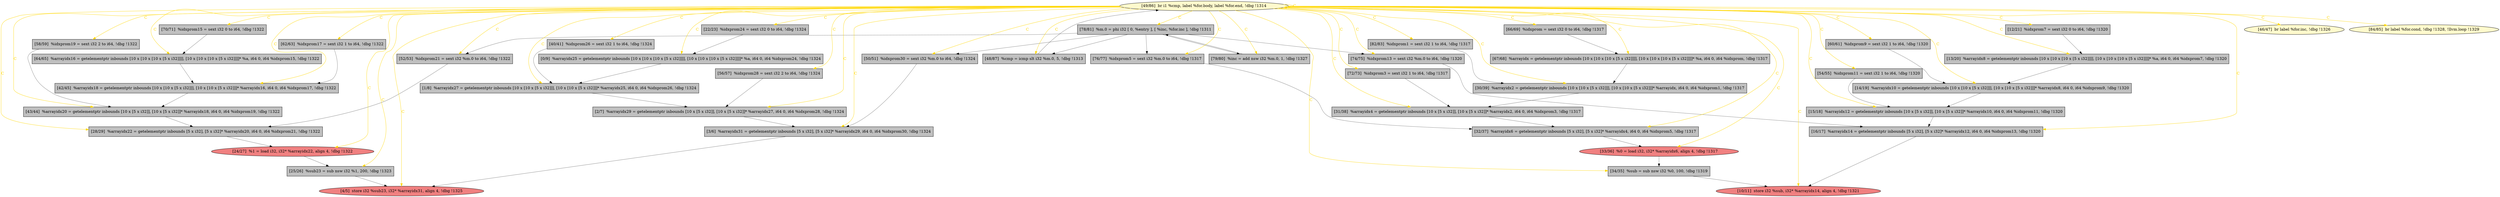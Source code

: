 
digraph G {


node334 [fillcolor=grey,label="[58/59]  %idxprom19 = sext i32 2 to i64, !dbg !1322",shape=rectangle,style=filled ]
node331 [fillcolor=grey,label="[62/63]  %idxprom17 = sext i32 1 to i64, !dbg !1322",shape=rectangle,style=filled ]
node330 [fillcolor=grey,label="[64/65]  %arrayidx16 = getelementptr inbounds [10 x [10 x [10 x [5 x i32]]]], [10 x [10 x [10 x [5 x i32]]]]* %a, i64 0, i64 %idxprom15, !dbg !1322",shape=rectangle,style=filled ]
node329 [fillcolor=grey,label="[66/69]  %idxprom = sext i32 0 to i64, !dbg !1317",shape=rectangle,style=filled ]
node306 [fillcolor=grey,label="[54/55]  %idxprom11 = sext i32 1 to i64, !dbg !1320",shape=rectangle,style=filled ]
node301 [fillcolor=grey,label="[13/20]  %arrayidx8 = getelementptr inbounds [10 x [10 x [10 x [5 x i32]]]], [10 x [10 x [10 x [5 x i32]]]]* %a, i64 0, i64 %idxprom7, !dbg !1320",shape=rectangle,style=filled ]
node323 [fillcolor=grey,label="[72/73]  %idxprom3 = sext i32 1 to i64, !dbg !1317",shape=rectangle,style=filled ]
node305 [fillcolor=grey,label="[52/53]  %idxprom21 = sext i32 %m.0 to i64, !dbg !1322",shape=rectangle,style=filled ]
node300 [fillcolor=grey,label="[42/45]  %arrayidx18 = getelementptr inbounds [10 x [10 x [5 x i32]]], [10 x [10 x [5 x i32]]]* %arrayidx16, i64 0, i64 %idxprom17, !dbg !1322",shape=rectangle,style=filled ]
node304 [fillcolor=grey,label="[31/38]  %arrayidx4 = getelementptr inbounds [10 x [5 x i32]], [10 x [5 x i32]]* %arrayidx2, i64 0, i64 %idxprom3, !dbg !1317",shape=rectangle,style=filled ]
node328 [fillcolor=grey,label="[14/19]  %arrayidx10 = getelementptr inbounds [10 x [10 x [5 x i32]]], [10 x [10 x [5 x i32]]]* %arrayidx8, i64 0, i64 %idxprom9, !dbg !1320",shape=rectangle,style=filled ]
node307 [fillcolor=grey,label="[32/37]  %arrayidx6 = getelementptr inbounds [5 x i32], [5 x i32]* %arrayidx4, i64 0, i64 %idxprom5, !dbg !1317",shape=rectangle,style=filled ]
node299 [fillcolor=grey,label="[40/41]  %idxprom26 = sext i32 1 to i64, !dbg !1324",shape=rectangle,style=filled ]
node332 [fillcolor=grey,label="[60/61]  %idxprom9 = sext i32 1 to i64, !dbg !1320",shape=rectangle,style=filled ]
node297 [fillcolor=grey,label="[15/18]  %arrayidx12 = getelementptr inbounds [10 x [5 x i32]], [10 x [5 x i32]]* %arrayidx10, i64 0, i64 %idxprom11, !dbg !1320",shape=rectangle,style=filled ]
node303 [fillcolor=grey,label="[48/87]  %cmp = icmp slt i32 %m.0, 5, !dbg !1313",shape=rectangle,style=filled ]
node308 [fillcolor=grey,label="[56/57]  %idxprom28 = sext i32 2 to i64, !dbg !1324",shape=rectangle,style=filled ]
node322 [fillcolor=grey,label="[34/35]  %sub = sub nsw i32 %0, 100, !dbg !1319",shape=rectangle,style=filled ]
node293 [fillcolor=grey,label="[12/21]  %idxprom7 = sext i32 0 to i64, !dbg !1320",shape=rectangle,style=filled ]
node333 [fillcolor=grey,label="[25/26]  %sub23 = sub nsw i32 %1, 200, !dbg !1323",shape=rectangle,style=filled ]
node316 [fillcolor=lightcoral,label="[4/5]  store i32 %sub23, i32* %arrayidx31, align 4, !dbg !1325",shape=ellipse,style=filled ]
node319 [fillcolor=grey,label="[67/68]  %arrayidx = getelementptr inbounds [10 x [10 x [10 x [5 x i32]]]], [10 x [10 x [10 x [5 x i32]]]]* %a, i64 0, i64 %idxprom, !dbg !1317",shape=rectangle,style=filled ]
node318 [fillcolor=grey,label="[78/81]  %m.0 = phi i32 [ 0, %entry ], [ %inc, %for.inc ], !dbg !1311",shape=rectangle,style=filled ]
node292 [fillcolor=lightcoral,label="[10/11]  store i32 %sub, i32* %arrayidx14, align 4, !dbg !1321",shape=ellipse,style=filled ]
node295 [fillcolor=lightcoral,label="[24/27]  %1 = load i32, i32* %arrayidx22, align 4, !dbg !1322",shape=ellipse,style=filled ]
node298 [fillcolor=grey,label="[30/39]  %arrayidx2 = getelementptr inbounds [10 x [10 x [5 x i32]]], [10 x [10 x [5 x i32]]]* %arrayidx, i64 0, i64 %idxprom1, !dbg !1317",shape=rectangle,style=filled ]
node320 [fillcolor=grey,label="[74/75]  %idxprom13 = sext i32 %m.0 to i64, !dbg !1320",shape=rectangle,style=filled ]
node291 [fillcolor=grey,label="[0/9]  %arrayidx25 = getelementptr inbounds [10 x [10 x [10 x [5 x i32]]]], [10 x [10 x [10 x [5 x i32]]]]* %a, i64 0, i64 %idxprom24, !dbg !1324",shape=rectangle,style=filled ]
node294 [fillcolor=grey,label="[22/23]  %idxprom24 = sext i32 0 to i64, !dbg !1324",shape=rectangle,style=filled ]
node296 [fillcolor=grey,label="[28/29]  %arrayidx22 = getelementptr inbounds [5 x i32], [5 x i32]* %arrayidx20, i64 0, i64 %idxprom21, !dbg !1322",shape=rectangle,style=filled ]
node309 [fillcolor=grey,label="[2/7]  %arrayidx29 = getelementptr inbounds [10 x [5 x i32]], [10 x [5 x i32]]* %arrayidx27, i64 0, i64 %idxprom28, !dbg !1324",shape=rectangle,style=filled ]
node310 [fillcolor=grey,label="[79/80]  %inc = add nsw i32 %m.0, 1, !dbg !1327",shape=rectangle,style=filled ]
node311 [fillcolor=grey,label="[82/83]  %idxprom1 = sext i32 1 to i64, !dbg !1317",shape=rectangle,style=filled ]
node312 [fillcolor=lemonchiffon,label="[49/86]  br i1 %cmp, label %for.body, label %for.end, !dbg !1314",shape=ellipse,style=filled ]
node313 [fillcolor=grey,label="[76/77]  %idxprom5 = sext i32 %m.0 to i64, !dbg !1317",shape=rectangle,style=filled ]
node317 [fillcolor=grey,label="[3/6]  %arrayidx31 = getelementptr inbounds [5 x i32], [5 x i32]* %arrayidx29, i64 0, i64 %idxprom30, !dbg !1324",shape=rectangle,style=filled ]
node324 [fillcolor=lightcoral,label="[33/36]  %0 = load i32, i32* %arrayidx6, align 4, !dbg !1317",shape=ellipse,style=filled ]
node327 [fillcolor=grey,label="[43/44]  %arrayidx20 = getelementptr inbounds [10 x [5 x i32]], [10 x [5 x i32]]* %arrayidx18, i64 0, i64 %idxprom19, !dbg !1322",shape=rectangle,style=filled ]
node314 [fillcolor=grey,label="[50/51]  %idxprom30 = sext i32 %m.0 to i64, !dbg !1324",shape=rectangle,style=filled ]
node325 [fillcolor=grey,label="[70/71]  %idxprom15 = sext i32 0 to i64, !dbg !1322",shape=rectangle,style=filled ]
node302 [fillcolor=lemonchiffon,label="[46/47]  br label %for.inc, !dbg !1326",shape=ellipse,style=filled ]
node315 [fillcolor=lemonchiffon,label="[84/85]  br label %for.cond, !dbg !1328, !llvm.loop !1329",shape=ellipse,style=filled ]
node321 [fillcolor=grey,label="[16/17]  %arrayidx14 = getelementptr inbounds [5 x i32], [5 x i32]* %arrayidx12, i64 0, i64 %idxprom13, !dbg !1320",shape=rectangle,style=filled ]
node326 [fillcolor=grey,label="[1/8]  %arrayidx27 = getelementptr inbounds [10 x [10 x [5 x i32]]], [10 x [10 x [5 x i32]]]* %arrayidx25, i64 0, i64 %idxprom26, !dbg !1324",shape=rectangle,style=filled ]

node312->node295 [style=solid,color=gold,label="C",penwidth=1.0,fontcolor=gold ]
node312->node328 [style=solid,color=gold,label="C",penwidth=1.0,fontcolor=gold ]
node312->node324 [style=solid,color=gold,label="C",penwidth=1.0,fontcolor=gold ]
node303->node312 [style=solid,color=black,label="",penwidth=0.5,fontcolor=black ]
node312->node313 [style=solid,color=gold,label="C",penwidth=1.0,fontcolor=gold ]
node312->node304 [style=solid,color=gold,label="C",penwidth=1.0,fontcolor=gold ]
node297->node321 [style=solid,color=black,label="",penwidth=0.5,fontcolor=black ]
node300->node327 [style=solid,color=black,label="",penwidth=0.5,fontcolor=black ]
node291->node326 [style=solid,color=black,label="",penwidth=0.5,fontcolor=black ]
node312->node298 [style=solid,color=gold,label="C",penwidth=1.0,fontcolor=gold ]
node305->node296 [style=solid,color=black,label="",penwidth=0.5,fontcolor=black ]
node318->node320 [style=solid,color=black,label="",penwidth=0.5,fontcolor=black ]
node312->node327 [style=solid,color=gold,label="C",penwidth=1.0,fontcolor=gold ]
node312->node333 [style=solid,color=gold,label="C",penwidth=1.0,fontcolor=gold ]
node324->node322 [style=solid,color=black,label="",penwidth=0.5,fontcolor=black ]
node312->node322 [style=solid,color=gold,label="C",penwidth=1.0,fontcolor=gold ]
node312->node329 [style=solid,color=gold,label="C",penwidth=1.0,fontcolor=gold ]
node312->node317 [style=solid,color=gold,label="C",penwidth=1.0,fontcolor=gold ]
node312->node334 [style=solid,color=gold,label="C",penwidth=1.0,fontcolor=gold ]
node312->node320 [style=solid,color=gold,label="C",penwidth=1.0,fontcolor=gold ]
node323->node304 [style=solid,color=black,label="",penwidth=0.5,fontcolor=black ]
node312->node319 [style=solid,color=gold,label="C",penwidth=1.0,fontcolor=gold ]
node293->node301 [style=solid,color=black,label="",penwidth=0.5,fontcolor=black ]
node312->node291 [style=solid,color=gold,label="C",penwidth=1.0,fontcolor=gold ]
node314->node317 [style=solid,color=black,label="",penwidth=0.5,fontcolor=black ]
node312->node310 [style=solid,color=gold,label="C",penwidth=1.0,fontcolor=gold ]
node312->node331 [style=solid,color=gold,label="C",penwidth=1.0,fontcolor=gold ]
node312->node315 [style=solid,color=gold,label="C",penwidth=1.0,fontcolor=gold ]
node334->node327 [style=solid,color=black,label="",penwidth=0.5,fontcolor=black ]
node311->node298 [style=solid,color=black,label="",penwidth=0.5,fontcolor=black ]
node312->node323 [style=solid,color=gold,label="C",penwidth=1.0,fontcolor=gold ]
node312->node312 [style=solid,color=gold,label="C",penwidth=1.0,fontcolor=gold ]
node318->node313 [style=solid,color=black,label="",penwidth=0.5,fontcolor=black ]
node330->node300 [style=solid,color=black,label="",penwidth=0.5,fontcolor=black ]
node318->node314 [style=solid,color=black,label="",penwidth=0.5,fontcolor=black ]
node312->node321 [style=solid,color=gold,label="C",penwidth=1.0,fontcolor=gold ]
node312->node303 [style=solid,color=gold,label="C",penwidth=1.0,fontcolor=gold ]
node320->node321 [style=solid,color=black,label="",penwidth=0.5,fontcolor=black ]
node307->node324 [style=solid,color=black,label="",penwidth=0.5,fontcolor=black ]
node312->node294 [style=solid,color=gold,label="C",penwidth=1.0,fontcolor=gold ]
node309->node317 [style=solid,color=black,label="",penwidth=0.5,fontcolor=black ]
node296->node295 [style=solid,color=black,label="",penwidth=0.5,fontcolor=black ]
node310->node318 [style=solid,color=black,label="",penwidth=0.5,fontcolor=black ]
node312->node330 [style=solid,color=gold,label="C",penwidth=1.0,fontcolor=gold ]
node312->node299 [style=solid,color=gold,label="C",penwidth=1.0,fontcolor=gold ]
node312->node302 [style=solid,color=gold,label="C",penwidth=1.0,fontcolor=gold ]
node294->node291 [style=solid,color=black,label="",penwidth=0.5,fontcolor=black ]
node332->node328 [style=solid,color=black,label="",penwidth=0.5,fontcolor=black ]
node312->node293 [style=solid,color=gold,label="C",penwidth=1.0,fontcolor=gold ]
node301->node328 [style=solid,color=black,label="",penwidth=0.5,fontcolor=black ]
node312->node316 [style=solid,color=gold,label="C",penwidth=1.0,fontcolor=gold ]
node329->node319 [style=solid,color=black,label="",penwidth=0.5,fontcolor=black ]
node312->node314 [style=solid,color=gold,label="C",penwidth=1.0,fontcolor=gold ]
node328->node297 [style=solid,color=black,label="",penwidth=0.5,fontcolor=black ]
node312->node326 [style=solid,color=gold,label="C",penwidth=1.0,fontcolor=gold ]
node312->node309 [style=solid,color=gold,label="C",penwidth=1.0,fontcolor=gold ]
node321->node292 [style=solid,color=black,label="",penwidth=0.5,fontcolor=black ]
node312->node318 [style=solid,color=gold,label="C",penwidth=1.0,fontcolor=gold ]
node312->node296 [style=solid,color=gold,label="C",penwidth=1.0,fontcolor=gold ]
node312->node301 [style=solid,color=gold,label="C",penwidth=1.0,fontcolor=gold ]
node304->node307 [style=solid,color=black,label="",penwidth=0.5,fontcolor=black ]
node308->node309 [style=solid,color=black,label="",penwidth=0.5,fontcolor=black ]
node295->node333 [style=solid,color=black,label="",penwidth=0.5,fontcolor=black ]
node326->node309 [style=solid,color=black,label="",penwidth=0.5,fontcolor=black ]
node312->node307 [style=solid,color=gold,label="C",penwidth=1.0,fontcolor=gold ]
node312->node292 [style=solid,color=gold,label="C",penwidth=1.0,fontcolor=gold ]
node325->node330 [style=solid,color=black,label="",penwidth=0.5,fontcolor=black ]
node306->node297 [style=solid,color=black,label="",penwidth=0.5,fontcolor=black ]
node312->node297 [style=solid,color=gold,label="C",penwidth=1.0,fontcolor=gold ]
node312->node300 [style=solid,color=gold,label="C",penwidth=1.0,fontcolor=gold ]
node319->node298 [style=solid,color=black,label="",penwidth=0.5,fontcolor=black ]
node318->node310 [style=solid,color=black,label="",penwidth=0.5,fontcolor=black ]
node322->node292 [style=solid,color=black,label="",penwidth=0.5,fontcolor=black ]
node331->node300 [style=solid,color=black,label="",penwidth=0.5,fontcolor=black ]
node313->node307 [style=solid,color=black,label="",penwidth=0.5,fontcolor=black ]
node298->node304 [style=solid,color=black,label="",penwidth=0.5,fontcolor=black ]
node312->node305 [style=solid,color=gold,label="C",penwidth=1.0,fontcolor=gold ]
node333->node316 [style=solid,color=black,label="",penwidth=0.5,fontcolor=black ]
node317->node316 [style=solid,color=black,label="",penwidth=0.5,fontcolor=black ]
node318->node305 [style=solid,color=black,label="",penwidth=0.5,fontcolor=black ]
node312->node332 [style=solid,color=gold,label="C",penwidth=1.0,fontcolor=gold ]
node312->node306 [style=solid,color=gold,label="C",penwidth=1.0,fontcolor=gold ]
node318->node303 [style=solid,color=black,label="",penwidth=0.5,fontcolor=black ]
node327->node296 [style=solid,color=black,label="",penwidth=0.5,fontcolor=black ]
node312->node311 [style=solid,color=gold,label="C",penwidth=1.0,fontcolor=gold ]
node299->node326 [style=solid,color=black,label="",penwidth=0.5,fontcolor=black ]
node312->node325 [style=solid,color=gold,label="C",penwidth=1.0,fontcolor=gold ]
node312->node308 [style=solid,color=gold,label="C",penwidth=1.0,fontcolor=gold ]


}
